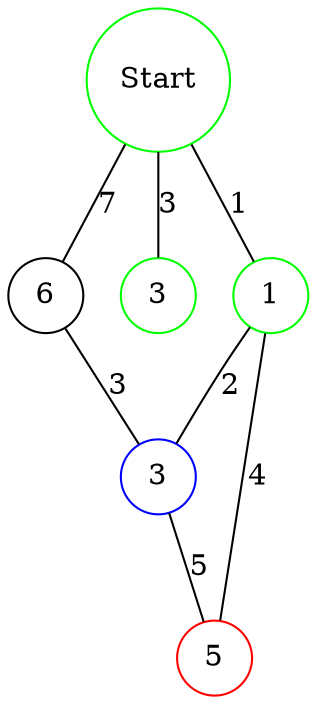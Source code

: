 graph G {
    node[shape=circle, width=0.5]
    A [pos="1,2!", label="Start", color="green"]
    B [pos="5,2!", label="6"]
    C [pos="0,0!", label="3", color="green"]
    D [pos="3,0!", label="1", color="green"]
    E [pos="7,0!", label="3", color="blue"]
    F [pos="2,-2!", label="5", color="red"]
   

    A -- B [label="7"]
    A -- C [label="3"]
    A -- D [label="1"]
    
    B -- E [label="3"]
    
    D -- E [label="2"]
    D -- F [label="4"]
    
    E -- F [label="5"]
}
